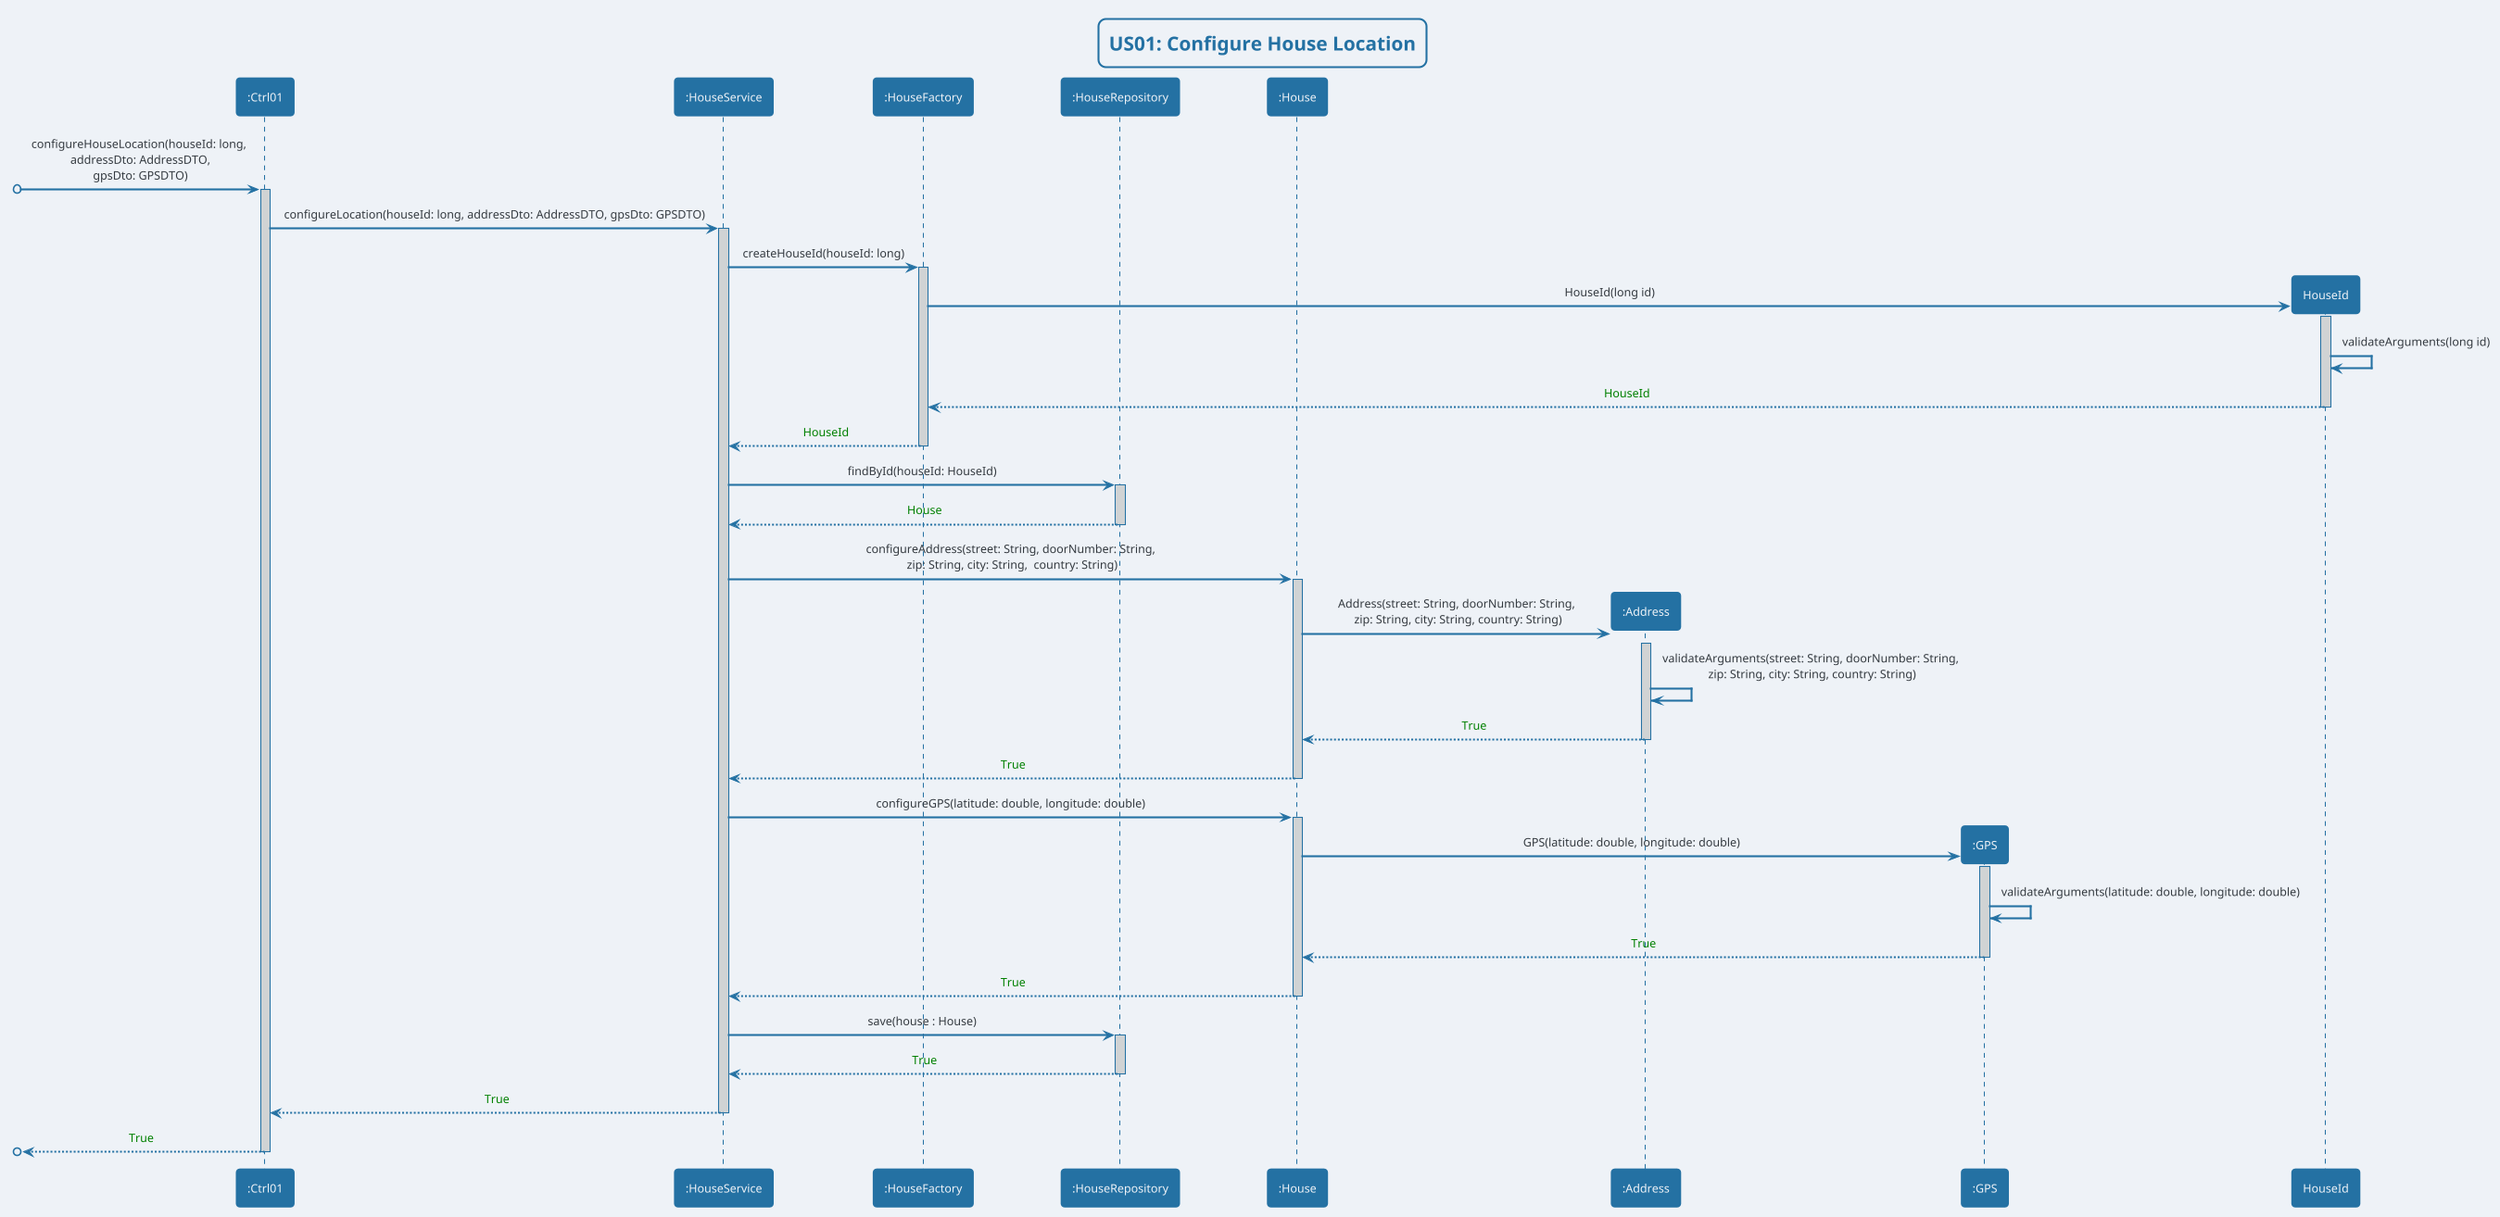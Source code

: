 @startuml

!theme cerulean-outline

skinparam backgroundColor #EEF2F7
skinparam titleBorderRoundCorner 15
skinparam titleBorderThickness 2
skinparam titleBorderColor #2471A3
skinparam titleFontColor #2471A3
skinparam sequenceArrowThickness 2
skinparam defaultTextAlignment center
skinparam sequenceParticipantBorderThickness 2
skinparam sequenceParticipantFontColor #EEF2F7
skinparam sequenceLifeLineBorderColor #2471A3
skinparam sequenceLifeLineBorderThickness 1.5
skinparam sequenceParticipantBackgroundColor #2471A3
skinparam sequenceParticipantBorderColor #2471A3
skinparam ArrowColor #2471A3
skinparam ArrowThickness 2
skinparam sequenceLifeLineBackgroundColor #D0D3D4

title US01: Configure House Location

participant ":Ctrl01" as Ctrl01
participant ":HouseService" as HouseService
participant ":HouseFactory" as HouseFactory
participant ":HouseRepository" as HouseRepository
participant ":House" as House
participant ":Address" as Address
participant ":GPS" as GPS


[o-> Ctrl01 : configureHouseLocation(houseId: long,\n addressDto: AddressDTO,\n gpsDto: GPSDTO)
activate Ctrl01
Ctrl01 -> HouseService : configureLocation(houseId: long, addressDto: AddressDTO, gpsDto: GPSDTO)
activate HouseService

HouseService -> HouseFactory: createHouseId(houseId: long)
activate HouseFactory
HouseFactory -> HouseId**: HouseId(long id)
activate HouseId
HouseId -> HouseId: validateArguments(long id)
HouseId --> HouseFactory: <font color="green">HouseId</font>
deactivate HouseId
HouseFactory --> HouseService: <font color="green">HouseId</font>
deactivate HouseFactory


HouseService -> HouseRepository : findById(houseId: HouseId)
activate HouseRepository
HouseRepository --> HouseService : <font color="green">House</font>
deactivate HouseRepository


HouseService -> House : configureAddress(street: String, doorNumber: String,\n zip: String, city: String,  country: String)
activate House
House -> Address** : Address(street: String, doorNumber: String,\n zip: String, city: String, country: String)
activate Address
Address -> Address: validateArguments(street: String, doorNumber: String,\n zip: String, city: String, country: String)
Address --> House : <font color="green">True</font>
deactivate Address
House --> HouseService: <font color="green">True</font>
deactivate House

HouseService -> House : configureGPS(latitude: double, longitude: double)
activate House
House -> GPS** : GPS(latitude: double, longitude: double)
activate GPS
GPS -> GPS: validateArguments(latitude: double, longitude: double)
GPS --> House: <font color="green">True</font>
deactivate GPS
House --> HouseService: <font color="green">True</font>
deactivate House


HouseService -> HouseRepository : save(house : House)
activate HouseRepository
HouseRepository --> HouseService : <font color="green">True</font>
deactivate HouseRepository

HouseService --> Ctrl01 : <font color="green">True</font>
deactivate HouseService
[o<-- Ctrl01 : <font color="green">True</font>
deactivate Ctrl01

@enduml